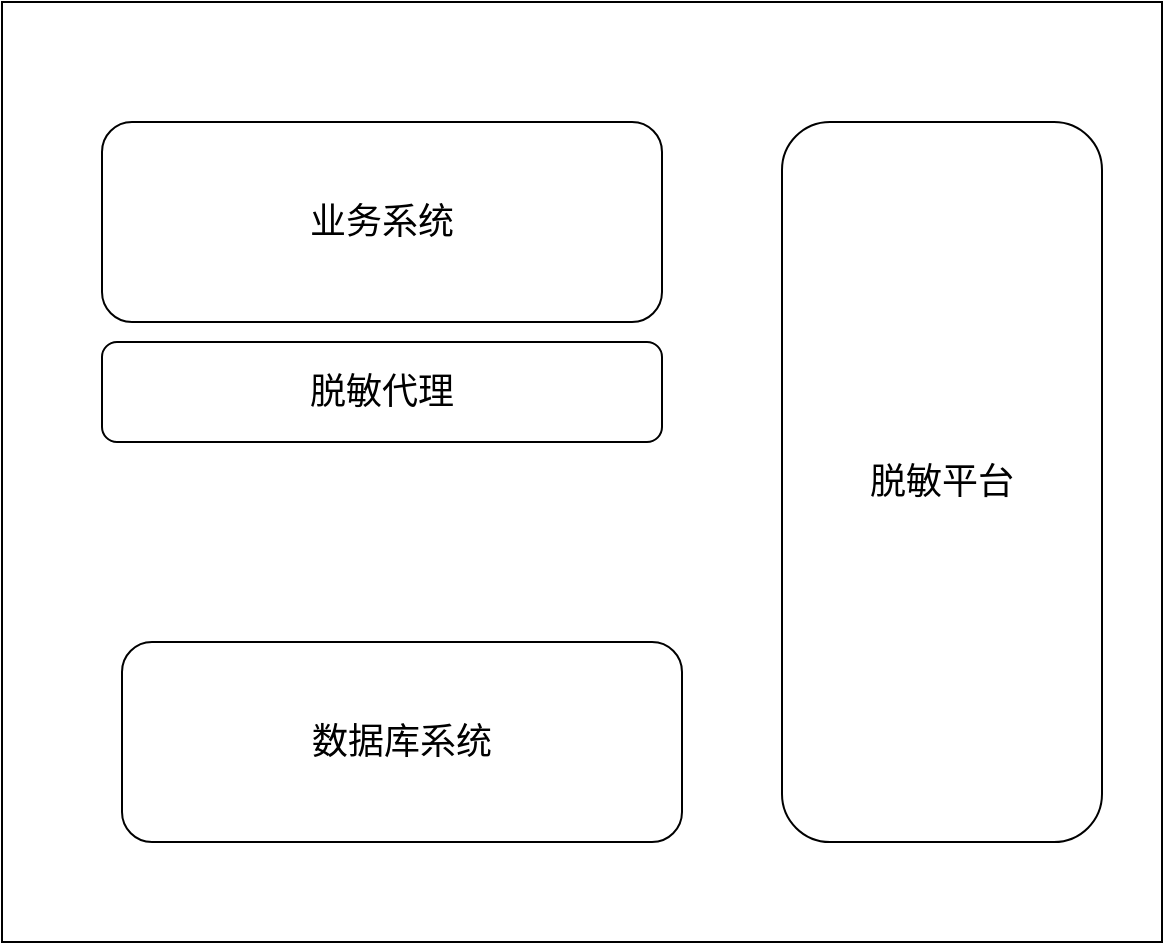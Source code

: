 <mxfile version="22.1.11" type="github">
  <diagram name="第 1 页" id="oYIk5BusF1NAlf0CJSbv">
    <mxGraphModel dx="1434" dy="780" grid="1" gridSize="10" guides="1" tooltips="1" connect="1" arrows="1" fold="1" page="1" pageScale="1" pageWidth="827" pageHeight="1169" math="0" shadow="0">
      <root>
        <mxCell id="0" />
        <mxCell id="1" parent="0" />
        <mxCell id="3ZR1puP9jhAOsZbzsYxd-1" value="" style="rounded=0;whiteSpace=wrap;html=1;" vertex="1" parent="1">
          <mxGeometry x="130" y="190" width="580" height="470" as="geometry" />
        </mxCell>
        <mxCell id="3ZR1puP9jhAOsZbzsYxd-2" value="&lt;font style=&quot;font-size: 18px;&quot;&gt;业务系统&lt;/font&gt;" style="rounded=1;whiteSpace=wrap;html=1;" vertex="1" parent="1">
          <mxGeometry x="180" y="250" width="280" height="100" as="geometry" />
        </mxCell>
        <mxCell id="3ZR1puP9jhAOsZbzsYxd-3" value="&lt;font style=&quot;font-size: 18px;&quot;&gt;脱敏代理&lt;/font&gt;" style="rounded=1;whiteSpace=wrap;html=1;" vertex="1" parent="1">
          <mxGeometry x="180" y="360" width="280" height="50" as="geometry" />
        </mxCell>
        <mxCell id="3ZR1puP9jhAOsZbzsYxd-4" value="&lt;font style=&quot;font-size: 18px;&quot;&gt;脱敏平台&lt;/font&gt;" style="rounded=1;whiteSpace=wrap;html=1;" vertex="1" parent="1">
          <mxGeometry x="520" y="250" width="160" height="360" as="geometry" />
        </mxCell>
        <mxCell id="3ZR1puP9jhAOsZbzsYxd-5" value="&lt;font style=&quot;font-size: 18px;&quot;&gt;数据库系统&lt;/font&gt;" style="rounded=1;whiteSpace=wrap;html=1;" vertex="1" parent="1">
          <mxGeometry x="190" y="510" width="280" height="100" as="geometry" />
        </mxCell>
      </root>
    </mxGraphModel>
  </diagram>
</mxfile>
